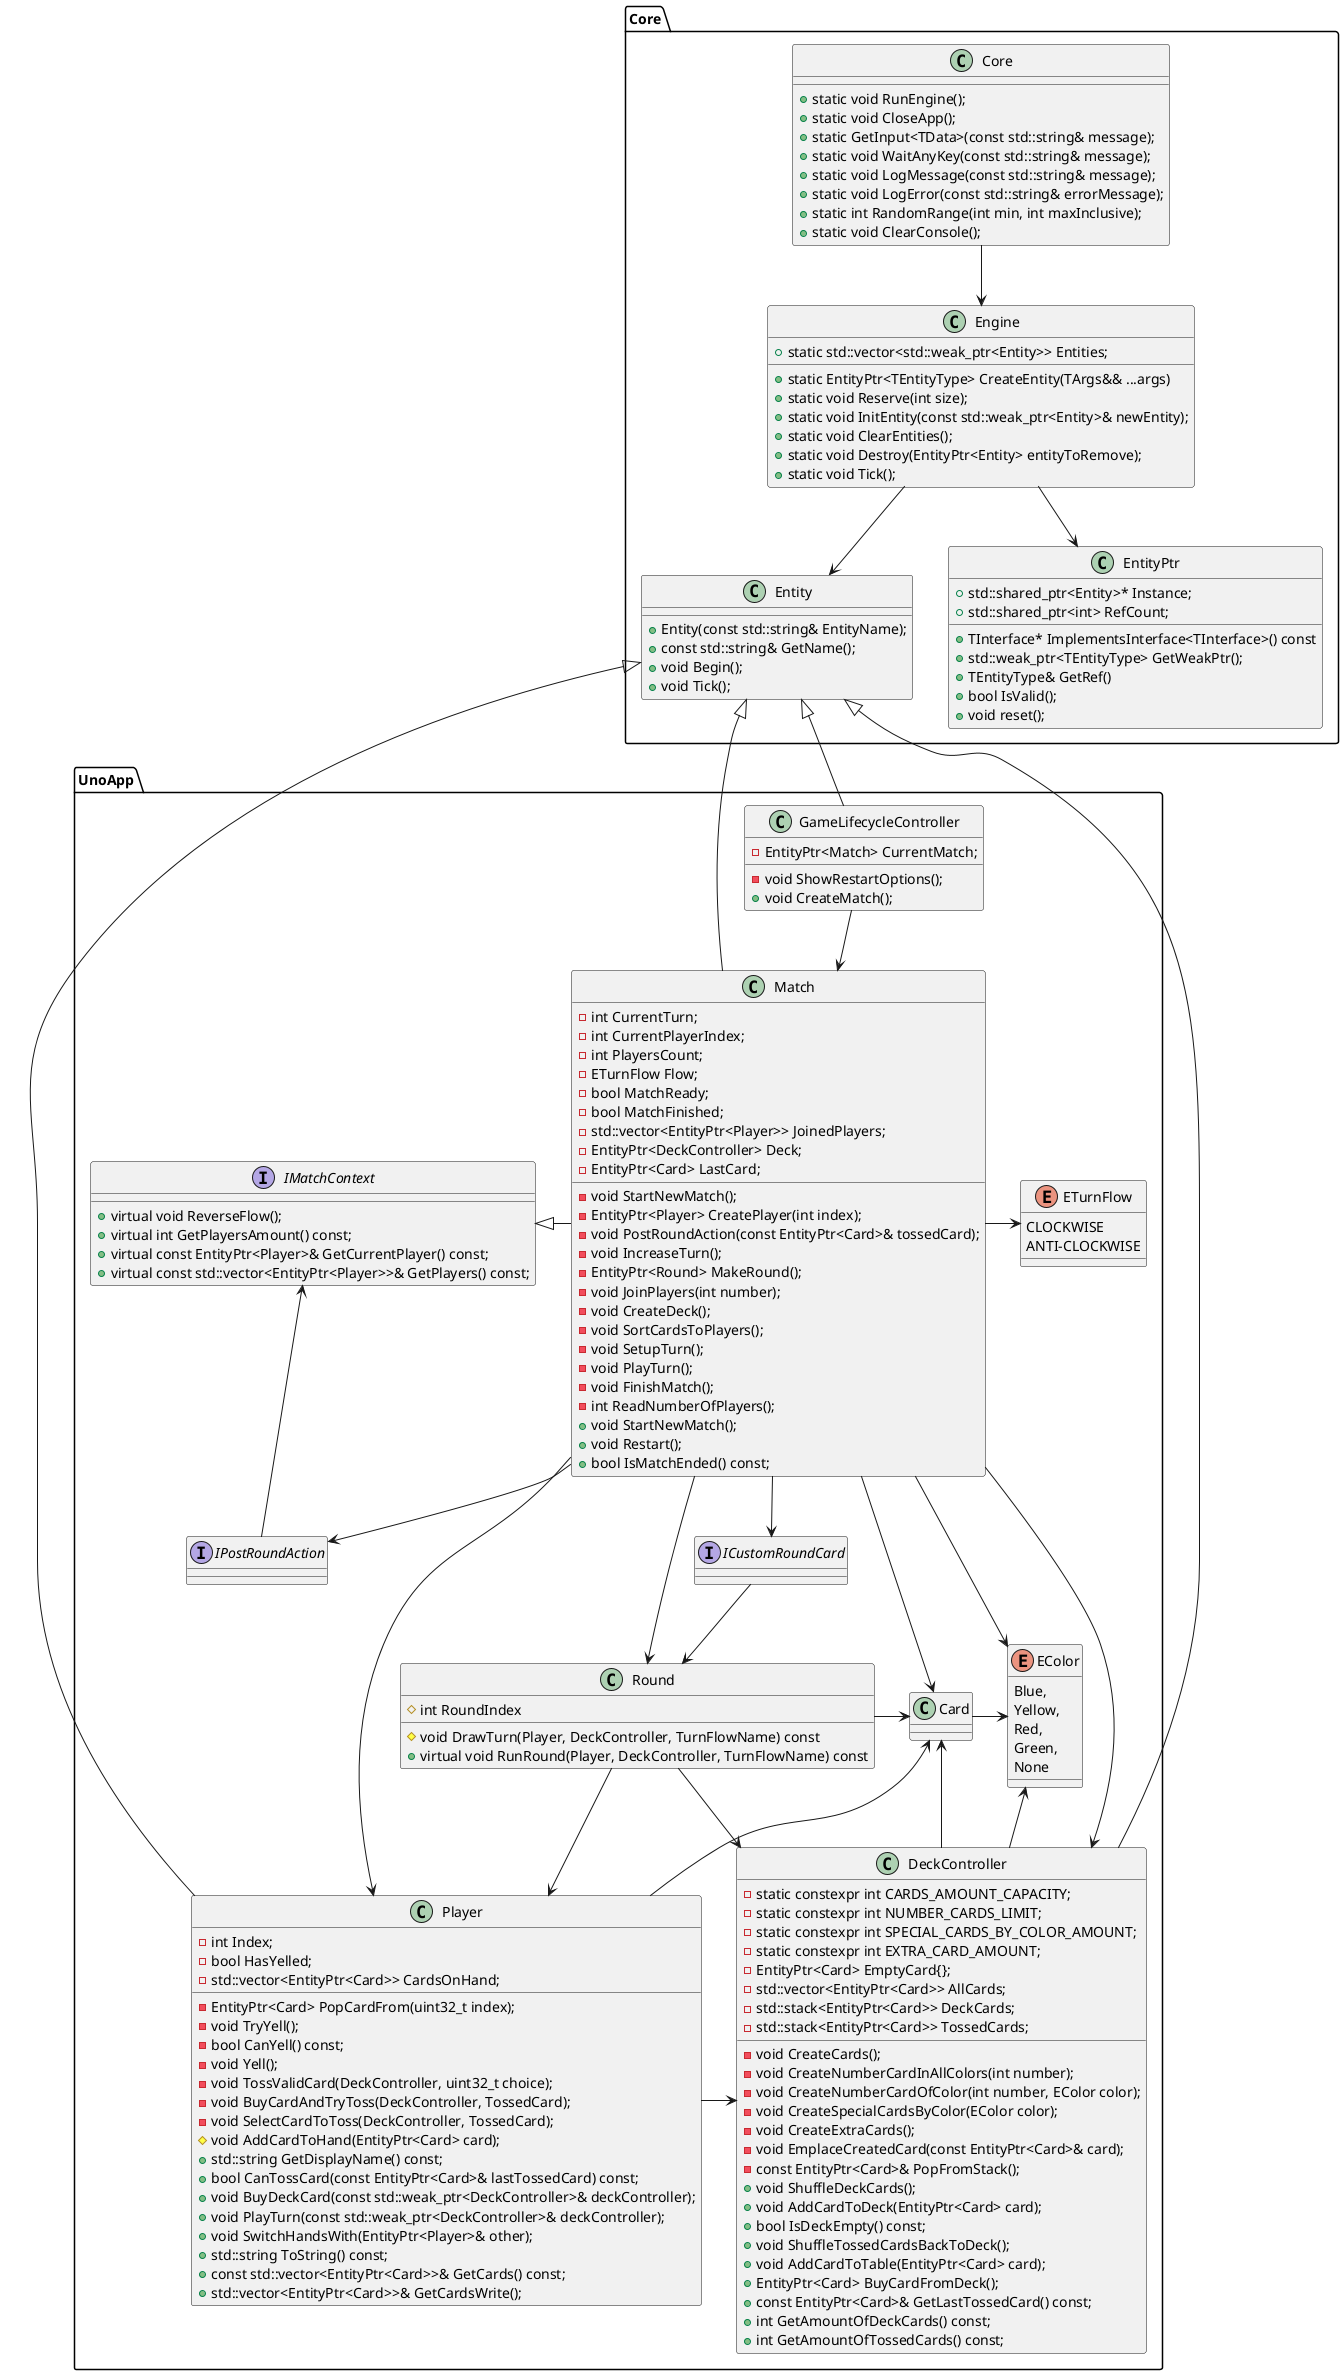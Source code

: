 @startuml
'https://plantuml.com/class-diagram

package Core
{
    class Engine{
        +static std::vector<std::weak_ptr<Entity>> Entities;
        +static EntityPtr<TEntityType> CreateEntity(TArgs&& ...args)
        +static void Reserve(int size);
        +static void InitEntity(const std::weak_ptr<Entity>& newEntity);
        +static void ClearEntities();
        +static void Destroy(EntityPtr<Entity> entityToRemove);
        +static void Tick();
    }

    class Entity{        
        +Entity(const std::string& EntityName);
        +const std::string& GetName();
        +void Begin();
        +void Tick();
    }

    Engine --> Entity
    Engine --> EntityPtr

    class EntityPtr{
        +std::shared_ptr<Entity>* Instance;
        +std::shared_ptr<int> RefCount;
        +TInterface* ImplementsInterface<TInterface>() const
        +std::weak_ptr<TEntityType> GetWeakPtr();
        +TEntityType& GetRef()
        +bool IsValid();
        +void reset();
    }

    class Core{
        +static void RunEngine();
        +static void CloseApp();
        +static GetInput<TData>(const std::string& message);
        +static void WaitAnyKey(const std::string& message);
        +static void LogMessage(const std::string& message);
        +static void LogError(const std::string& errorMessage);
        +static int RandomRange(int min, int maxInclusive);
        +static void ClearConsole();
    }

    Core --> Engine
}

package UnoApp
{
    class GameLifecycleController{
        -EntityPtr<Match> CurrentMatch;
        -void ShowRestartOptions();
        +void CreateMatch();
    }
    
    class Player{
        -int Index;
        -bool HasYelled;
        -std::vector<EntityPtr<Card>> CardsOnHand;
        -EntityPtr<Card> PopCardFrom(uint32_t index);                                     
        -void TryYell();
        -bool CanYell() const;
        -void Yell();
        -void TossValidCard(DeckController, uint32_t choice);
        -void BuyCardAndTryToss(DeckController, TossedCard);
        -void SelectCardToToss(DeckController, TossedCard);
        #void AddCardToHand(EntityPtr<Card> card);
        +std::string GetDisplayName() const;
        +bool CanTossCard(const EntityPtr<Card>& lastTossedCard) const;
        +void BuyDeckCard(const std::weak_ptr<DeckController>& deckController);
        +void PlayTurn(const std::weak_ptr<DeckController>& deckController);
        +void SwitchHandsWith(EntityPtr<Player>& other);
        +std::string ToString() const;
        +const std::vector<EntityPtr<Card>>& GetCards() const;
        +std::vector<EntityPtr<Card>>& GetCardsWrite();
    }

    class DeckController{
        -static constexpr int CARDS_AMOUNT_CAPACITY;
        -static constexpr int NUMBER_CARDS_LIMIT;
        -static constexpr int SPECIAL_CARDS_BY_COLOR_AMOUNT;
        -static constexpr int EXTRA_CARD_AMOUNT;
        -EntityPtr<Card> EmptyCard{};
        -std::vector<EntityPtr<Card>> AllCards;
        -std::stack<EntityPtr<Card>> DeckCards;
        -std::stack<EntityPtr<Card>> TossedCards;
        -void CreateCards();
        -void CreateNumberCardInAllColors(int number);
        -void CreateNumberCardOfColor(int number, EColor color);
        -void CreateSpecialCardsByColor(EColor color);
        -void CreateExtraCards();
        -void EmplaceCreatedCard(const EntityPtr<Card>& card);
        -const EntityPtr<Card>& PopFromStack();
        +void ShuffleDeckCards();
        +void AddCardToDeck(EntityPtr<Card> card);
        +bool IsDeckEmpty() const;
        +void ShuffleTossedCardsBackToDeck();
        +void AddCardToTable(EntityPtr<Card> card);
        +EntityPtr<Card> BuyCardFromDeck();
        +const EntityPtr<Card>& GetLastTossedCard() const;
        +int GetAmountOfDeckCards() const;
        +int GetAmountOfTossedCards() const;
    }

    enum ETurnFlow{
        CLOCKWISE
        ANTI-CLOCKWISE
    }
    
    enum EColor{
        Blue,
        Yellow,
        Red,
        Green,
        None
    }

    class Match{    
        -int CurrentTurn;
        -int CurrentPlayerIndex;
        -int PlayersCount;
        -ETurnFlow Flow;
        -bool MatchReady;
        -bool MatchFinished;
        -std::vector<EntityPtr<Player>> JoinedPlayers;  
        -EntityPtr<DeckController> Deck;      
        -void StartNewMatch();
        -EntityPtr<Player> CreatePlayer(int index);
        -void PostRoundAction(const EntityPtr<Card>& tossedCard);
        -void IncreaseTurn();
        -EntityPtr<Round> MakeRound();
        -EntityPtr<Card> LastCard;        
        -void JoinPlayers(int number);
        -void CreateDeck();
        -void SortCardsToPlayers();
        -void SetupTurn();
        -void PlayTurn();
        -void FinishMatch();
        -int ReadNumberOfPlayers();
        +void StartNewMatch();    
        +void Restart();    
        +bool IsMatchEnded() const;
    }
    
    class Round{
        #int RoundIndex
        #void DrawTurn(Player, DeckController, TurnFlowName) const
        +virtual void RunRound(Player, DeckController, TurnFlowName) const
    }

    class Card{
    }

    interface IPostRoundAction{}
    
    interface ICustomRoundCard{}
    
    interface IMatchContext{
        +virtual void ReverseFlow();
        +virtual int GetPlayersAmount() const;
        +virtual const EntityPtr<Player>& GetCurrentPlayer() const;
        +virtual const std::vector<EntityPtr<Player>>& GetPlayers() const;
    }

    Entity <|-- GameLifecycleController
    GameLifecycleController --> Match

    Entity <|-- Player
    Entity <|-- Match
    Entity <|-- DeckController

    Player -> DeckController
    Match ---> Player
    Match ---> DeckController
    Match -> ETurnFlow
    Match --> Card
    Match --> Round
    Match --> IPostRoundAction
    IMatchContext <|-Match
    IMatchContext <-- IPostRoundAction
    ICustomRoundCard --> Round
    Match --> ICustomRoundCard
    Round --> Player
    Round --> DeckController
    Round -> Card
    Card -> EColor
    Card <- DeckController
    EColor <- DeckController
    EColor <- Match
    Card <- Player
}

@enduml